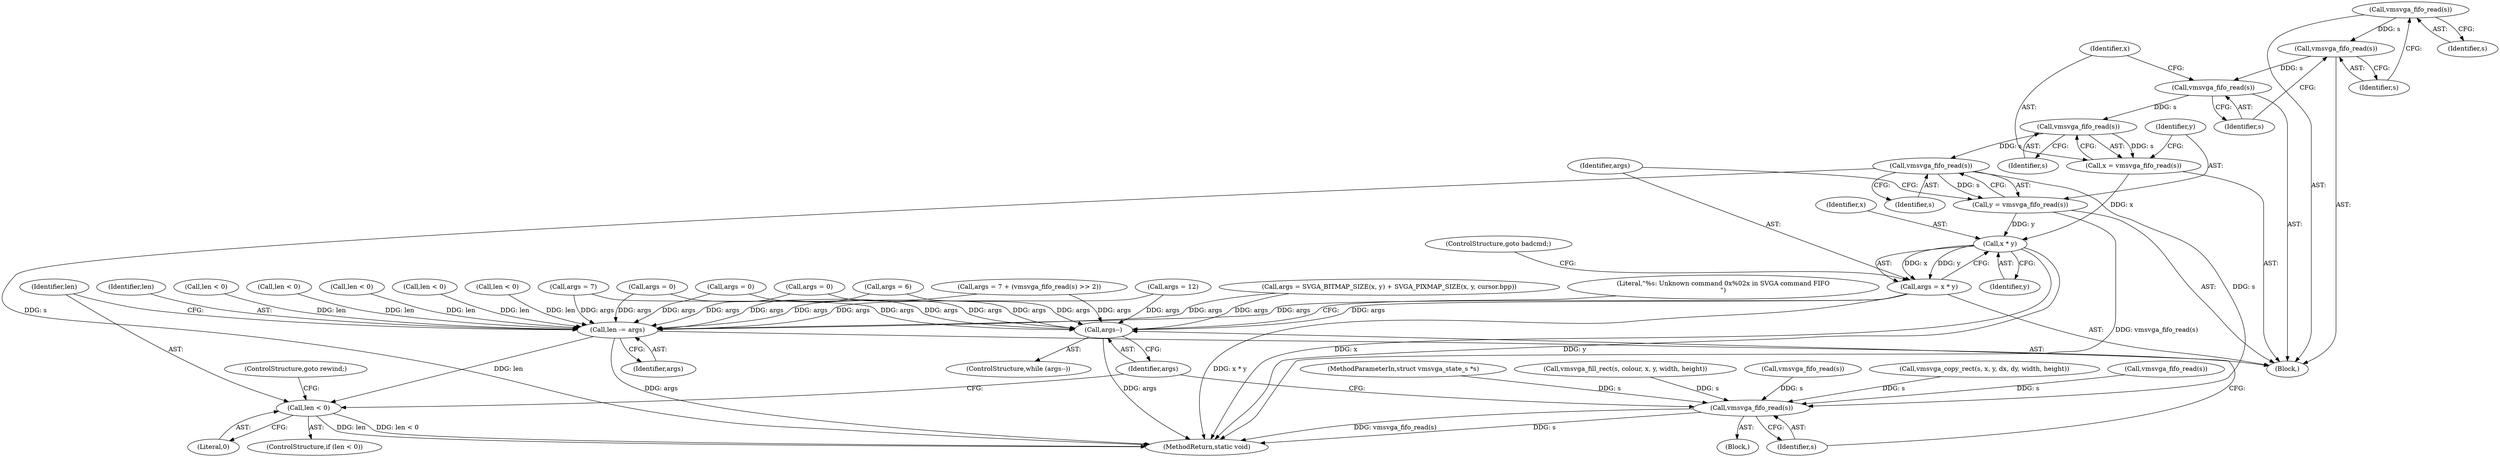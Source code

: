 digraph "0_qemu_167d97a3def77ee2dbf6e908b0ecbfe2103977db@API" {
"1000457" [label="(Call,vmsvga_fifo_read(s))"];
"1000459" [label="(Call,vmsvga_fifo_read(s))"];
"1000461" [label="(Call,vmsvga_fifo_read(s))"];
"1000465" [label="(Call,vmsvga_fifo_read(s))"];
"1000463" [label="(Call,x = vmsvga_fifo_read(s))"];
"1000473" [label="(Call,x * y)"];
"1000471" [label="(Call,args = x * y)"];
"1000526" [label="(Call,len -= args)"];
"1000530" [label="(Call,len < 0)"];
"1000536" [label="(Call,args--)"];
"1000469" [label="(Call,vmsvga_fifo_read(s))"];
"1000467" [label="(Call,y = vmsvga_fifo_read(s))"];
"1000539" [label="(Call,vmsvga_fifo_read(s))"];
"1000457" [label="(Call,vmsvga_fifo_read(s))"];
"1000529" [label="(ControlStructure,if (len < 0))"];
"1000458" [label="(Identifier,s)"];
"1000459" [label="(Call,vmsvga_fifo_read(s))"];
"1000464" [label="(Identifier,x)"];
"1000467" [label="(Call,y = vmsvga_fifo_read(s))"];
"1000528" [label="(Identifier,args)"];
"1000501" [label="(Call,args = 7 + (vmsvga_fifo_read(s) >> 2))"];
"1000275" [label="(Call,args = 0)"];
"1000466" [label="(Identifier,s)"];
"1000465" [label="(Call,vmsvga_fifo_read(s))"];
"1000526" [label="(Call,len -= args)"];
"1000506" [label="(Call,vmsvga_fifo_read(s))"];
"1000527" [label="(Identifier,len)"];
"1000475" [label="(Identifier,y)"];
"1000542" [label="(Literal,\"%s: Unknown command 0x%02x in SVGA command FIFO\n\")"];
"1000224" [label="(Call,args = 0)"];
"1000461" [label="(Call,vmsvga_fifo_read(s))"];
"1000483" [label="(Call,args = 7)"];
"1000472" [label="(Identifier,args)"];
"1000522" [label="(Call,args = 0)"];
"1000233" [label="(Call,len < 0)"];
"1000538" [label="(Block,)"];
"1000463" [label="(Call,x = vmsvga_fifo_read(s))"];
"1000476" [label="(ControlStructure,goto badcmd;)"];
"1000471" [label="(Call,args = x * y)"];
"1000187" [label="(Call,len < 0)"];
"1000563" [label="(MethodReturn,static void)"];
"1000537" [label="(Identifier,args)"];
"1000284" [label="(Call,len < 0)"];
"1000452" [label="(Call,len < 0)"];
"1000536" [label="(Call,args--)"];
"1000473" [label="(Call,x * y)"];
"1000535" [label="(ControlStructure,while (args--))"];
"1000478" [label="(Call,args = 6)"];
"1000462" [label="(Identifier,s)"];
"1000534" [label="(ControlStructure,goto rewind;)"];
"1000470" [label="(Identifier,s)"];
"1000530" [label="(Call,len < 0)"];
"1000264" [label="(Call,vmsvga_copy_rect(s, x, y, dx, dy, width, height))"];
"1000329" [label="(Call,vmsvga_fifo_read(s))"];
"1000540" [label="(Identifier,s)"];
"1000460" [label="(Identifier,s)"];
"1000492" [label="(Call,len < 0)"];
"1000105" [label="(MethodParameterIn,struct vmsvga_state_s *s)"];
"1000474" [label="(Identifier,x)"];
"1000539" [label="(Call,vmsvga_fifo_read(s))"];
"1000468" [label="(Identifier,y)"];
"1000136" [label="(Block,)"];
"1000469" [label="(Call,vmsvga_fifo_read(s))"];
"1000511" [label="(Call,args = 12)"];
"1000532" [label="(Literal,0)"];
"1000214" [label="(Call,vmsvga_fill_rect(s, colour, x, y, width, height))"];
"1000331" [label="(Call,args = SVGA_BITMAP_SIZE(x, y) + SVGA_PIXMAP_SIZE(x, y, cursor.bpp))"];
"1000531" [label="(Identifier,len)"];
"1000457" -> "1000136"  [label="AST: "];
"1000457" -> "1000458"  [label="CFG: "];
"1000458" -> "1000457"  [label="AST: "];
"1000460" -> "1000457"  [label="CFG: "];
"1000457" -> "1000459"  [label="DDG: s"];
"1000459" -> "1000136"  [label="AST: "];
"1000459" -> "1000460"  [label="CFG: "];
"1000460" -> "1000459"  [label="AST: "];
"1000462" -> "1000459"  [label="CFG: "];
"1000459" -> "1000461"  [label="DDG: s"];
"1000461" -> "1000136"  [label="AST: "];
"1000461" -> "1000462"  [label="CFG: "];
"1000462" -> "1000461"  [label="AST: "];
"1000464" -> "1000461"  [label="CFG: "];
"1000461" -> "1000465"  [label="DDG: s"];
"1000465" -> "1000463"  [label="AST: "];
"1000465" -> "1000466"  [label="CFG: "];
"1000466" -> "1000465"  [label="AST: "];
"1000463" -> "1000465"  [label="CFG: "];
"1000465" -> "1000463"  [label="DDG: s"];
"1000465" -> "1000469"  [label="DDG: s"];
"1000463" -> "1000136"  [label="AST: "];
"1000464" -> "1000463"  [label="AST: "];
"1000468" -> "1000463"  [label="CFG: "];
"1000463" -> "1000473"  [label="DDG: x"];
"1000473" -> "1000471"  [label="AST: "];
"1000473" -> "1000475"  [label="CFG: "];
"1000474" -> "1000473"  [label="AST: "];
"1000475" -> "1000473"  [label="AST: "];
"1000471" -> "1000473"  [label="CFG: "];
"1000473" -> "1000563"  [label="DDG: x"];
"1000473" -> "1000563"  [label="DDG: y"];
"1000473" -> "1000471"  [label="DDG: x"];
"1000473" -> "1000471"  [label="DDG: y"];
"1000467" -> "1000473"  [label="DDG: y"];
"1000471" -> "1000136"  [label="AST: "];
"1000472" -> "1000471"  [label="AST: "];
"1000476" -> "1000471"  [label="CFG: "];
"1000471" -> "1000563"  [label="DDG: x * y"];
"1000471" -> "1000526"  [label="DDG: args"];
"1000471" -> "1000536"  [label="DDG: args"];
"1000526" -> "1000136"  [label="AST: "];
"1000526" -> "1000528"  [label="CFG: "];
"1000527" -> "1000526"  [label="AST: "];
"1000528" -> "1000526"  [label="AST: "];
"1000531" -> "1000526"  [label="CFG: "];
"1000526" -> "1000563"  [label="DDG: args"];
"1000224" -> "1000526"  [label="DDG: args"];
"1000331" -> "1000526"  [label="DDG: args"];
"1000478" -> "1000526"  [label="DDG: args"];
"1000501" -> "1000526"  [label="DDG: args"];
"1000275" -> "1000526"  [label="DDG: args"];
"1000522" -> "1000526"  [label="DDG: args"];
"1000511" -> "1000526"  [label="DDG: args"];
"1000483" -> "1000526"  [label="DDG: args"];
"1000187" -> "1000526"  [label="DDG: len"];
"1000284" -> "1000526"  [label="DDG: len"];
"1000492" -> "1000526"  [label="DDG: len"];
"1000452" -> "1000526"  [label="DDG: len"];
"1000233" -> "1000526"  [label="DDG: len"];
"1000526" -> "1000530"  [label="DDG: len"];
"1000530" -> "1000529"  [label="AST: "];
"1000530" -> "1000532"  [label="CFG: "];
"1000531" -> "1000530"  [label="AST: "];
"1000532" -> "1000530"  [label="AST: "];
"1000534" -> "1000530"  [label="CFG: "];
"1000537" -> "1000530"  [label="CFG: "];
"1000530" -> "1000563"  [label="DDG: len"];
"1000530" -> "1000563"  [label="DDG: len < 0"];
"1000536" -> "1000535"  [label="AST: "];
"1000536" -> "1000537"  [label="CFG: "];
"1000537" -> "1000536"  [label="AST: "];
"1000540" -> "1000536"  [label="CFG: "];
"1000542" -> "1000536"  [label="CFG: "];
"1000536" -> "1000563"  [label="DDG: args"];
"1000224" -> "1000536"  [label="DDG: args"];
"1000331" -> "1000536"  [label="DDG: args"];
"1000478" -> "1000536"  [label="DDG: args"];
"1000501" -> "1000536"  [label="DDG: args"];
"1000275" -> "1000536"  [label="DDG: args"];
"1000522" -> "1000536"  [label="DDG: args"];
"1000511" -> "1000536"  [label="DDG: args"];
"1000483" -> "1000536"  [label="DDG: args"];
"1000469" -> "1000467"  [label="AST: "];
"1000469" -> "1000470"  [label="CFG: "];
"1000470" -> "1000469"  [label="AST: "];
"1000467" -> "1000469"  [label="CFG: "];
"1000469" -> "1000563"  [label="DDG: s"];
"1000469" -> "1000467"  [label="DDG: s"];
"1000469" -> "1000539"  [label="DDG: s"];
"1000467" -> "1000136"  [label="AST: "];
"1000468" -> "1000467"  [label="AST: "];
"1000472" -> "1000467"  [label="CFG: "];
"1000467" -> "1000563"  [label="DDG: vmsvga_fifo_read(s)"];
"1000539" -> "1000538"  [label="AST: "];
"1000539" -> "1000540"  [label="CFG: "];
"1000540" -> "1000539"  [label="AST: "];
"1000537" -> "1000539"  [label="CFG: "];
"1000539" -> "1000563"  [label="DDG: s"];
"1000539" -> "1000563"  [label="DDG: vmsvga_fifo_read(s)"];
"1000506" -> "1000539"  [label="DDG: s"];
"1000264" -> "1000539"  [label="DDG: s"];
"1000329" -> "1000539"  [label="DDG: s"];
"1000214" -> "1000539"  [label="DDG: s"];
"1000105" -> "1000539"  [label="DDG: s"];
}
